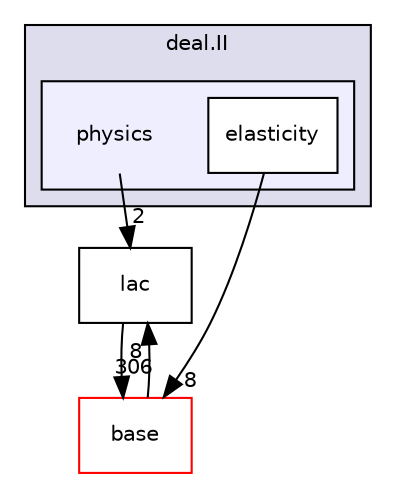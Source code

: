digraph "include/deal.II/physics" {
  compound=true
  node [ fontsize="10", fontname="Helvetica"];
  edge [ labelfontsize="10", labelfontname="Helvetica"];
  subgraph clusterdir_ee90d91a514b839c31faec7a1d916f67 {
    graph [ bgcolor="#ddddee", pencolor="black", label="deal.II" fontname="Helvetica", fontsize="10", URL="dir_ee90d91a514b839c31faec7a1d916f67.html"]
  subgraph clusterdir_e38e4ce69cb2c59811012a5eb3791bbf {
    graph [ bgcolor="#eeeeff", pencolor="black", label="" URL="dir_e38e4ce69cb2c59811012a5eb3791bbf.html"];
    dir_e38e4ce69cb2c59811012a5eb3791bbf [shape=plaintext label="physics"];
    dir_961dc5d325c08665ca5a85ba1aa40833 [shape=box label="elasticity" color="black" fillcolor="white" style="filled" URL="dir_961dc5d325c08665ca5a85ba1aa40833.html"];
  }
  }
  dir_b2430326e20a3ae038db3bac19f0573b [shape=box label="lac" URL="dir_b2430326e20a3ae038db3bac19f0573b.html"];
  dir_90a2ad6518b731f1dc196d14153b8b6b [shape=box label="base" fillcolor="white" style="filled" color="red" URL="dir_90a2ad6518b731f1dc196d14153b8b6b.html"];
  dir_b2430326e20a3ae038db3bac19f0573b->dir_90a2ad6518b731f1dc196d14153b8b6b [headlabel="306", labeldistance=1.5 headhref="dir_000013_000010.html"];
  dir_90a2ad6518b731f1dc196d14153b8b6b->dir_b2430326e20a3ae038db3bac19f0573b [headlabel="8", labeldistance=1.5 headhref="dir_000010_000013.html"];
  dir_e38e4ce69cb2c59811012a5eb3791bbf->dir_b2430326e20a3ae038db3bac19f0573b [headlabel="2", labeldistance=1.5 headhref="dir_000121_000013.html"];
  dir_961dc5d325c08665ca5a85ba1aa40833->dir_90a2ad6518b731f1dc196d14153b8b6b [headlabel="8", labeldistance=1.5 headhref="dir_000122_000010.html"];
}
